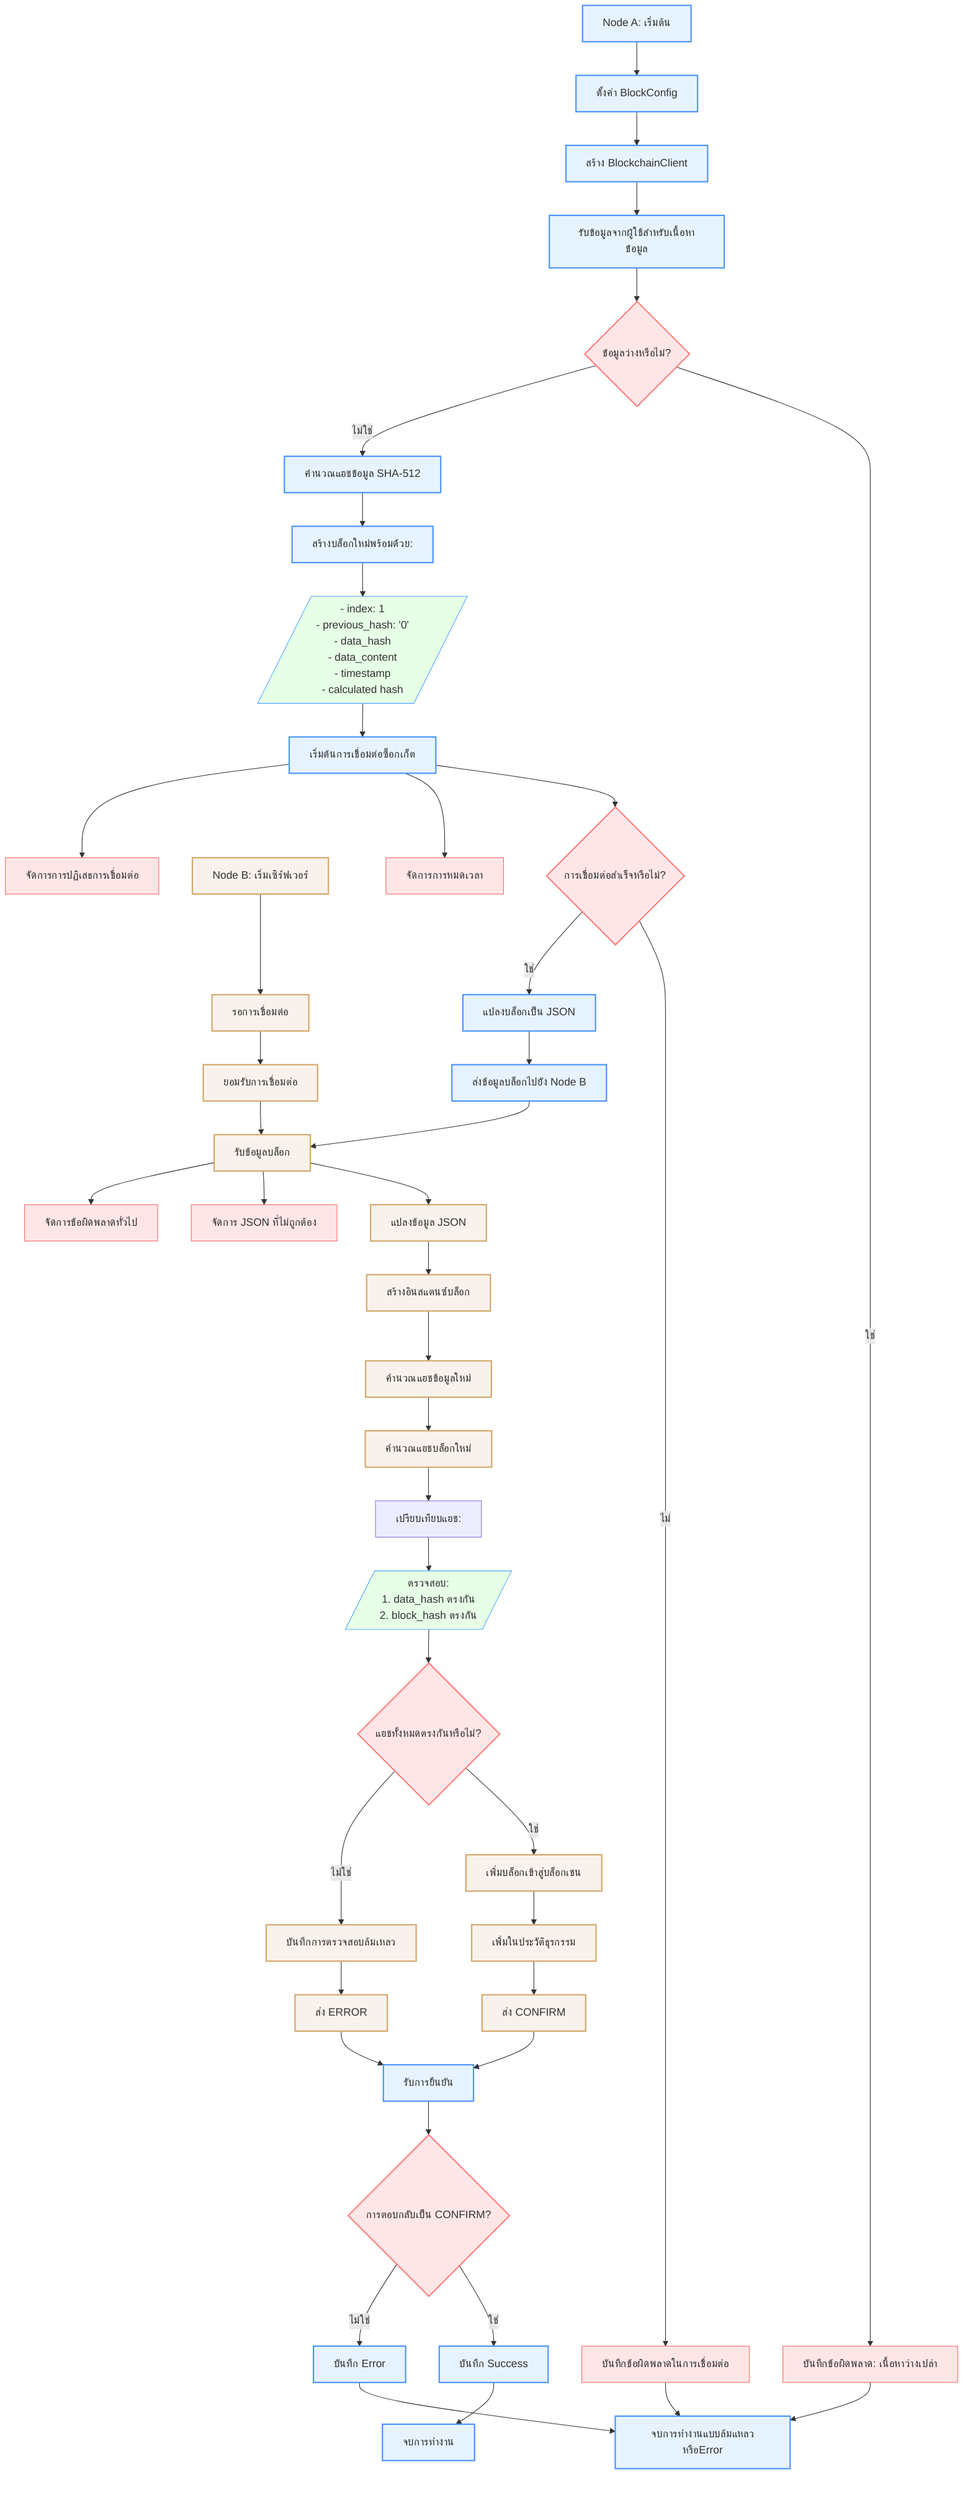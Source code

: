 flowchart TD
   %% การเริ่มต้น Node A
   A1[Node A: เริ่มต้น] --> A2[ตั้งค่า BlockConfig]
   A2 --> A3[สร้าง BlockchainClient]

   %% การรับข้อมูลจากผู้ใช้และการประมวลผลเบื้องต้น
   A3 --> A4[รับข้อมูลจากผู้ใช้สำหรับเนื้อหาข้อมูล]
   A4 --> A5{ข้อมูลว่างหรือไม่?}
   A5 -->|ใช่| A6[บันทึกข้อผิดพลาด: เนื้อหาว่างเปล่า]
   A5 -->|ไม่ใช่| A7[คำนวณแฮชข้อมูล SHA-512]

   %% การสร้างบล็อก
   A7 --> A8[สร้างบล็อกใหม่พร้อมด้วย:]
   A8 --> A8a[/"
       - index: 1
       - previous_hash: '0'
       - data_hash
       - data_content
       - timestamp
       - calculated hash
   "/]

   %% การเชื่อมต่อไปยัง Node B
   A8a --> A9[เริ่มต้นการเชื่อมต่อซ็อกเก็ต]
   A9 --> A10{การเชื่อมต่อสำเร็จหรือไม่?}
   A10 -->|ไม่| A11[บันทึกข้อผิดพลาดในการเชื่อมต่อ]
   A10 -->|ใช่| A12[แปลงบล็อกเป็น JSON]
   A12 --> A13[ส่งข้อมูลบล็อกไปยัง Node B]

   %% การประมวลผลของ Node B
   B1[Node B: เริ่มเซิร์ฟเวอร์] --> B2[รอการเชื่อมต่อ]
   B2 --> B3[ยอมรับการเชื่อมต่อ]
   B3 --> B4[รับข้อมูลบล็อก]

   %% กระบวนการตรวจสอบบล็อก
   B4 --> B5[แปลงข้อมูล JSON]
   B5 --> B6[สร้างอินสแตนซ์บล็อก]
   B6 --> B7[คำนวณแฮชข้อมูลใหม่]
   B7 --> B8[คำนวณแฮชบล็อกใหม่]

   %% การเปรียบเทียบแฮช
   B8 --> B9[เปรียบเทียบแฮช:]
   B9 --> B9a[/"
       ตรวจสอบ:
       1. data_hash ตรงกัน
       2. block_hash ตรงกัน
   "/]

   %% ผลการตรวจสอบ
   B9a --> B10{แฮชทั้งหมดตรงกันหรือไม่?}
   B10 -->|ใช่| B11[เพิ่มบล็อกเข้าสู่บล็อกเชน]
   B11 --> B12[เพิ่มในประวัติธุรกรรม]
   B12 --> B13[ส่ง CONFIRM]
   B10 -->|ไม่ใช่| B14[บันทึกการตรวจสอบล้มเหลว]
   B14 --> B15[ส่ง ERROR]

   %% การจัดการผลตอบรับของ Node A
   A13 --> B4
   B13 --> A14[รับการยืนยัน]
   B15 --> A14
   A14 --> A15{การตอบกลับเป็น CONFIRM?}
   A15 -->|ใช่| A16[บันทึก Success]
   A15 -->|ไม่ใช่| A17[บันทึก Error]

   %% เส้นทางการจัดการข้อผิดพลาด
   A9 --> A18[จัดการการหมดเวลา]
   A9 --> A19[จัดการการปฏิเสธการเชื่อมต่อ]
   B4 --> B16[จัดการ JSON ที่ไม่ถูกต้อง]
   B4 --> B17[จัดการข้อผิดพลาดทั่วไป]

   %% การสิ้นสุด
   A16 --> A20[จบการทำงาน]
   A17 --> A21[จบการทำงานแบบล้มแหลวหรือError]
   A6 --> A21
   A11 --> A21

   %% การตกแต่ง
   classDef nodeA fill:#e6f3ff,stroke:#4d94ff,stroke-width:2px
   classDef nodeB fill:#f9f2ec,stroke:#d4a76a,stroke-width:2px
   classDef process fill:#f0f0f0,stroke:#666
   classDef decision fill:#ffe6e6,stroke:#ff8080,stroke-width:2px
   classDef data fill:#e6ffe6,stroke:#4da6ff,stroke-width:1px
   classDef error fill:#ffe6e6,stroke:#ff6666,stroke-width:1px

   class A1,A2,A3,A4,A7,A8,A9,A12,A13,A14,A16,A17,A20,A21 nodeA
   class B1,B2,B3,B4,B5,B6,B7,B8,B11,B12,B13,B14,B15 nodeB
   class A5,A10,B10,A15 decision
   class A8a,B9a data
   class A6,A11,A18,A19,B16,B17 error